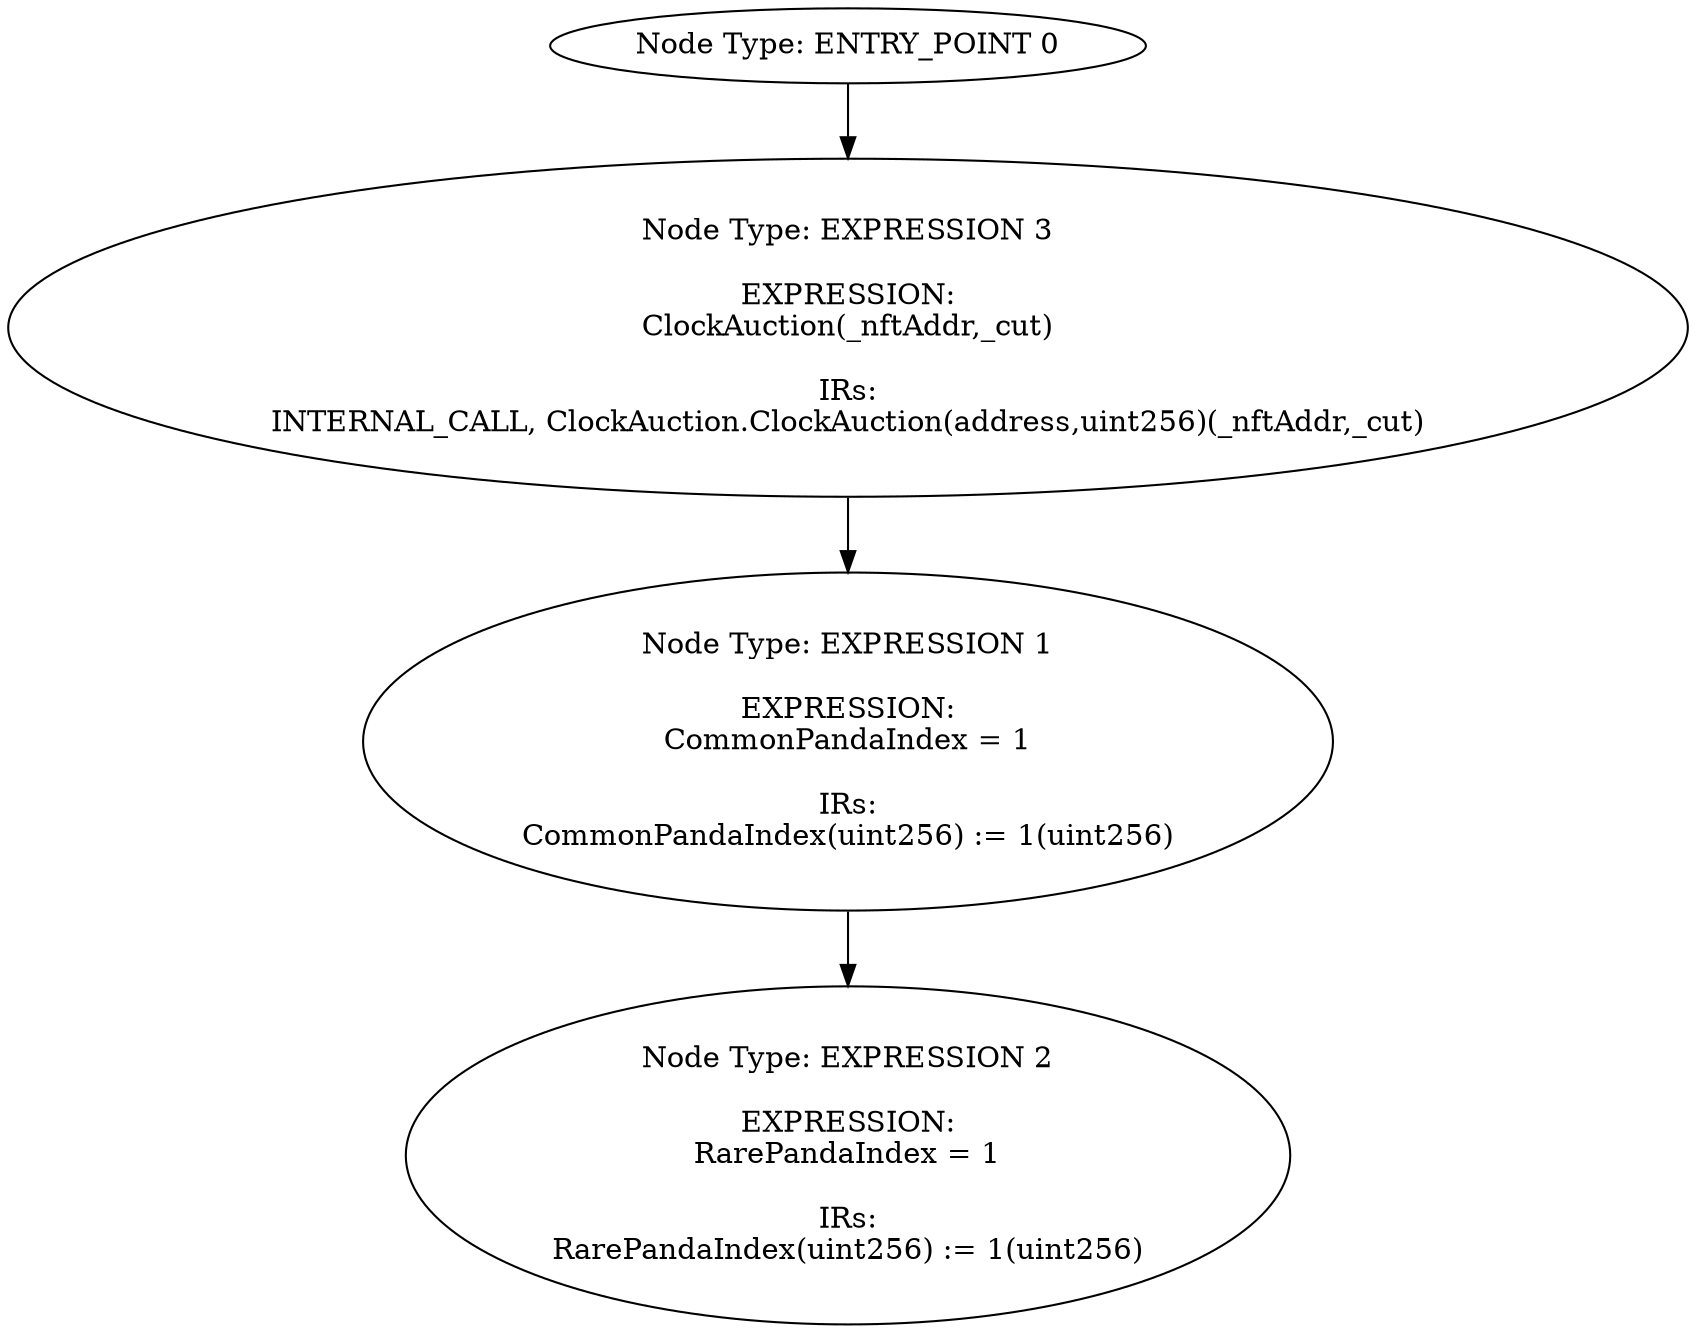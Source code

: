 digraph{
0[label="Node Type: ENTRY_POINT 0
"];
0->3;
1[label="Node Type: EXPRESSION 1

EXPRESSION:
CommonPandaIndex = 1

IRs:
CommonPandaIndex(uint256) := 1(uint256)"];
1->2;
2[label="Node Type: EXPRESSION 2

EXPRESSION:
RarePandaIndex = 1

IRs:
RarePandaIndex(uint256) := 1(uint256)"];
3[label="Node Type: EXPRESSION 3

EXPRESSION:
ClockAuction(_nftAddr,_cut)

IRs:
INTERNAL_CALL, ClockAuction.ClockAuction(address,uint256)(_nftAddr,_cut)"];
3->1;
}
